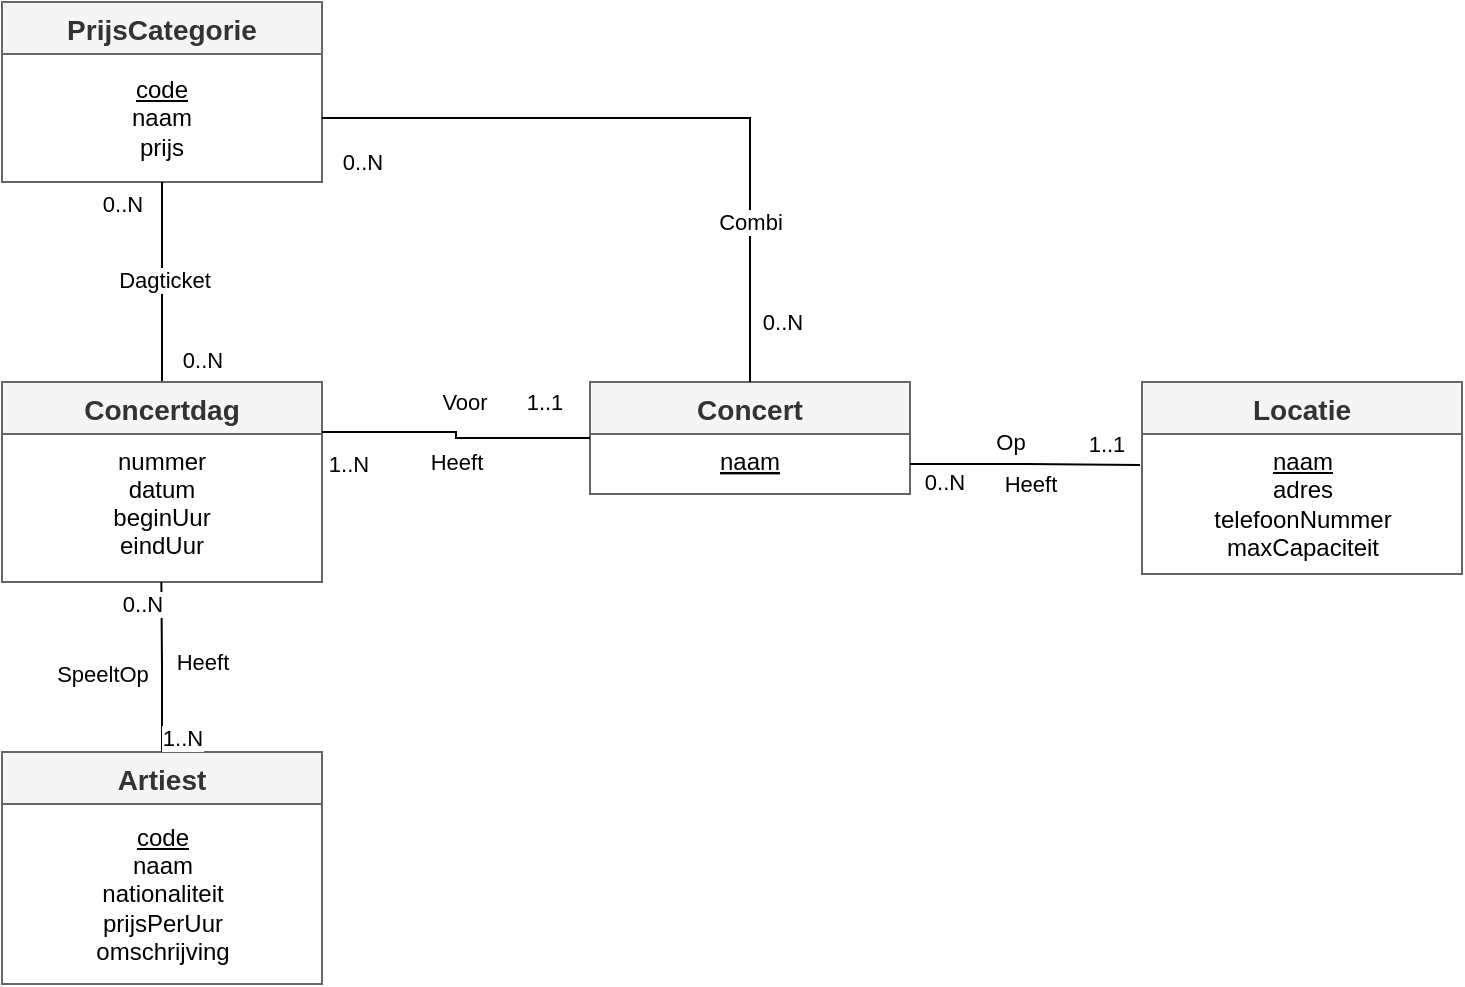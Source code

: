 <mxfile version="22.0.2" type="device">
  <diagram name="Page-1" id="cJQEnlbzoLpDJYmZ8Dfe">
    <mxGraphModel dx="1036" dy="614" grid="1" gridSize="10" guides="1" tooltips="1" connect="1" arrows="1" fold="1" page="1" pageScale="1" pageWidth="827" pageHeight="1169" math="0" shadow="0">
      <root>
        <mxCell id="0" />
        <mxCell id="1" parent="0" />
        <mxCell id="lzu95AISXospRRm5H2qa-20" value="PrijsCategorie" style="swimlane;fontStyle=1;childLayout=stackLayout;horizontal=1;startSize=26;horizontalStack=0;resizeParent=1;resizeParentMax=0;resizeLast=0;collapsible=1;marginBottom=0;align=center;fontSize=14;strokeColor=#666666;fillColor=#f5f5f5;fontColor=#333333;" parent="1" vertex="1">
          <mxGeometry x="40" y="210" width="160" height="90" as="geometry" />
        </mxCell>
        <mxCell id="lzu95AISXospRRm5H2qa-22" value="&lt;u&gt;code&lt;/u&gt;&lt;br&gt;naam&lt;br&gt;prijs" style="text;html=1;strokeColor=none;fillColor=none;align=center;verticalAlign=middle;whiteSpace=wrap;rounded=0;" parent="lzu95AISXospRRm5H2qa-20" vertex="1">
          <mxGeometry y="26" width="160" height="64" as="geometry" />
        </mxCell>
        <mxCell id="lzu95AISXospRRm5H2qa-39" style="edgeStyle=orthogonalEdgeStyle;rounded=0;orthogonalLoop=1;jettySize=auto;html=1;exitX=0.5;exitY=0;exitDx=0;exitDy=0;entryX=0.5;entryY=1;entryDx=0;entryDy=0;endArrow=none;endFill=0;" parent="1" source="lzu95AISXospRRm5H2qa-23" target="lzu95AISXospRRm5H2qa-22" edge="1">
          <mxGeometry relative="1" as="geometry" />
        </mxCell>
        <mxCell id="lzu95AISXospRRm5H2qa-40" value="0..N" style="edgeLabel;html=1;align=center;verticalAlign=middle;resizable=0;points=[];" parent="lzu95AISXospRRm5H2qa-39" vertex="1" connectable="0">
          <mxGeometry x="0.786" y="2" relative="1" as="geometry">
            <mxPoint x="-18" as="offset" />
          </mxGeometry>
        </mxCell>
        <mxCell id="lzu95AISXospRRm5H2qa-41" value="0..N" style="edgeLabel;html=1;align=center;verticalAlign=middle;resizable=0;points=[];" parent="lzu95AISXospRRm5H2qa-39" vertex="1" connectable="0">
          <mxGeometry x="-0.774" y="2" relative="1" as="geometry">
            <mxPoint x="22" as="offset" />
          </mxGeometry>
        </mxCell>
        <mxCell id="lzu95AISXospRRm5H2qa-42" value="Dagticket" style="edgeLabel;html=1;align=center;verticalAlign=middle;resizable=0;points=[];" parent="lzu95AISXospRRm5H2qa-39" vertex="1" connectable="0">
          <mxGeometry x="0.016" y="-1" relative="1" as="geometry">
            <mxPoint as="offset" />
          </mxGeometry>
        </mxCell>
        <mxCell id="lzu95AISXospRRm5H2qa-23" value="Concertdag" style="swimlane;fontStyle=1;childLayout=stackLayout;horizontal=1;startSize=26;horizontalStack=0;resizeParent=1;resizeParentMax=0;resizeLast=0;collapsible=1;marginBottom=0;align=center;fontSize=14;strokeColor=#666666;fillColor=#f5f5f5;fontColor=#333333;" parent="1" vertex="1">
          <mxGeometry x="40" y="400" width="160" height="100" as="geometry" />
        </mxCell>
        <mxCell id="lzu95AISXospRRm5H2qa-24" value="nummer&#xa;datum&#xa;beginUur&#xa;eindUur" style="text;strokeColor=none;fillColor=none;spacingLeft=4;spacingRight=4;overflow=hidden;rotatable=0;points=[[0,0.5],[1,0.5]];portConstraint=eastwest;fontSize=12;align=center;" parent="lzu95AISXospRRm5H2qa-23" vertex="1">
          <mxGeometry y="26" width="160" height="74" as="geometry" />
        </mxCell>
        <mxCell id="lzu95AISXospRRm5H2qa-25" value="Concert" style="swimlane;fontStyle=1;childLayout=stackLayout;horizontal=1;startSize=26;horizontalStack=0;resizeParent=1;resizeParentMax=0;resizeLast=0;collapsible=1;marginBottom=0;align=center;fontSize=14;strokeColor=#666666;fillColor=#f5f5f5;fontColor=#333333;" parent="1" vertex="1">
          <mxGeometry x="334" y="400" width="160" height="56" as="geometry" />
        </mxCell>
        <mxCell id="lzu95AISXospRRm5H2qa-26" value="naam" style="text;strokeColor=none;fillColor=none;spacingLeft=4;spacingRight=4;overflow=hidden;rotatable=0;points=[[0,0.5],[1,0.5]];portConstraint=eastwest;fontSize=12;align=center;fontStyle=4" parent="lzu95AISXospRRm5H2qa-25" vertex="1">
          <mxGeometry y="26" width="160" height="30" as="geometry" />
        </mxCell>
        <mxCell id="lzu95AISXospRRm5H2qa-27" value="Artiest" style="swimlane;fontStyle=1;childLayout=stackLayout;horizontal=1;startSize=26;horizontalStack=0;resizeParent=1;resizeParentMax=0;resizeLast=0;collapsible=1;marginBottom=0;align=center;fontSize=14;strokeColor=#666666;fillColor=#f5f5f5;fontColor=#333333;" parent="1" vertex="1">
          <mxGeometry x="40" y="585" width="160" height="116" as="geometry" />
        </mxCell>
        <mxCell id="lzu95AISXospRRm5H2qa-29" value="&lt;u&gt;code&lt;/u&gt;&lt;br&gt;naam&lt;br&gt;nationaliteit&lt;br&gt;prijsPerUur&lt;br&gt;omschrijving" style="text;html=1;align=center;verticalAlign=middle;resizable=0;points=[];autosize=1;strokeColor=none;fillColor=none;" parent="lzu95AISXospRRm5H2qa-27" vertex="1">
          <mxGeometry y="26" width="160" height="90" as="geometry" />
        </mxCell>
        <mxCell id="lzu95AISXospRRm5H2qa-30" value="Locatie" style="swimlane;fontStyle=1;childLayout=stackLayout;horizontal=1;startSize=26;horizontalStack=0;resizeParent=1;resizeParentMax=0;resizeLast=0;collapsible=1;marginBottom=0;align=center;fontSize=14;strokeColor=#666666;fillColor=#f5f5f5;fontColor=#333333;" parent="1" vertex="1">
          <mxGeometry x="610" y="400" width="160" height="96" as="geometry" />
        </mxCell>
        <mxCell id="lzu95AISXospRRm5H2qa-33" value="&lt;u&gt;naam&lt;/u&gt;&lt;br&gt;adres&lt;br&gt;telefoonNummer&lt;br&gt;maxCapaciteit" style="text;html=1;align=center;verticalAlign=middle;resizable=0;points=[];autosize=1;strokeColor=none;fillColor=none;" parent="lzu95AISXospRRm5H2qa-30" vertex="1">
          <mxGeometry y="26" width="160" height="70" as="geometry" />
        </mxCell>
        <mxCell id="lzu95AISXospRRm5H2qa-34" style="edgeStyle=orthogonalEdgeStyle;rounded=0;orthogonalLoop=1;jettySize=auto;html=1;exitX=0.5;exitY=0;exitDx=0;exitDy=0;entryX=0.498;entryY=1;entryDx=0;entryDy=0;entryPerimeter=0;endArrow=none;endFill=0;" parent="1" source="lzu95AISXospRRm5H2qa-27" target="lzu95AISXospRRm5H2qa-24" edge="1">
          <mxGeometry relative="1" as="geometry" />
        </mxCell>
        <mxCell id="lzu95AISXospRRm5H2qa-35" value="0..N" style="edgeLabel;html=1;align=center;verticalAlign=middle;resizable=0;points=[];" parent="lzu95AISXospRRm5H2qa-34" vertex="1" connectable="0">
          <mxGeometry x="0.875" relative="1" as="geometry">
            <mxPoint x="-10" y="5" as="offset" />
          </mxGeometry>
        </mxCell>
        <mxCell id="lzu95AISXospRRm5H2qa-36" value="1..N" style="edgeLabel;html=1;align=center;verticalAlign=middle;resizable=0;points=[];" parent="lzu95AISXospRRm5H2qa-34" vertex="1" connectable="0">
          <mxGeometry x="-0.835" y="1" relative="1" as="geometry">
            <mxPoint x="11" as="offset" />
          </mxGeometry>
        </mxCell>
        <mxCell id="lzu95AISXospRRm5H2qa-37" value="Heeft" style="edgeLabel;html=1;align=center;verticalAlign=middle;resizable=0;points=[];" parent="lzu95AISXospRRm5H2qa-34" vertex="1" connectable="0">
          <mxGeometry x="-0.053" relative="1" as="geometry">
            <mxPoint x="20" y="-5" as="offset" />
          </mxGeometry>
        </mxCell>
        <mxCell id="lzu95AISXospRRm5H2qa-38" value="SpeeltOp" style="edgeLabel;html=1;align=center;verticalAlign=middle;resizable=0;points=[];" parent="lzu95AISXospRRm5H2qa-34" vertex="1" connectable="0">
          <mxGeometry x="-0.07" relative="1" as="geometry">
            <mxPoint x="-30" as="offset" />
          </mxGeometry>
        </mxCell>
        <mxCell id="lzu95AISXospRRm5H2qa-43" style="edgeStyle=orthogonalEdgeStyle;rounded=0;orthogonalLoop=1;jettySize=auto;html=1;exitX=1;exitY=0.25;exitDx=0;exitDy=0;entryX=0;entryY=0.5;entryDx=0;entryDy=0;endArrow=none;endFill=0;" parent="1" source="lzu95AISXospRRm5H2qa-23" target="lzu95AISXospRRm5H2qa-25" edge="1">
          <mxGeometry relative="1" as="geometry" />
        </mxCell>
        <mxCell id="lzu95AISXospRRm5H2qa-44" value="1..N" style="edgeLabel;html=1;align=center;verticalAlign=middle;resizable=0;points=[];" parent="lzu95AISXospRRm5H2qa-43" vertex="1" connectable="0">
          <mxGeometry x="-0.809" relative="1" as="geometry">
            <mxPoint y="16" as="offset" />
          </mxGeometry>
        </mxCell>
        <mxCell id="lzu95AISXospRRm5H2qa-45" value="1..1" style="edgeLabel;html=1;align=center;verticalAlign=middle;resizable=0;points=[];" parent="lzu95AISXospRRm5H2qa-43" vertex="1" connectable="0">
          <mxGeometry x="0.666" y="1" relative="1" as="geometry">
            <mxPoint y="-17" as="offset" />
          </mxGeometry>
        </mxCell>
        <mxCell id="lzu95AISXospRRm5H2qa-46" value="Voor" style="edgeLabel;html=1;align=center;verticalAlign=middle;resizable=0;points=[];" parent="lzu95AISXospRRm5H2qa-43" vertex="1" connectable="0">
          <mxGeometry x="-0.144" y="2" relative="1" as="geometry">
            <mxPoint x="12" y="-13" as="offset" />
          </mxGeometry>
        </mxCell>
        <mxCell id="lzu95AISXospRRm5H2qa-47" value="Heeft" style="edgeLabel;html=1;align=center;verticalAlign=middle;resizable=0;points=[];" parent="lzu95AISXospRRm5H2qa-43" vertex="1" connectable="0">
          <mxGeometry x="0.022" relative="1" as="geometry">
            <mxPoint y="12" as="offset" />
          </mxGeometry>
        </mxCell>
        <mxCell id="lzu95AISXospRRm5H2qa-48" style="edgeStyle=orthogonalEdgeStyle;rounded=0;orthogonalLoop=1;jettySize=auto;html=1;exitX=1;exitY=0.5;exitDx=0;exitDy=0;entryX=-0.006;entryY=0.221;entryDx=0;entryDy=0;entryPerimeter=0;endArrow=none;endFill=0;" parent="1" source="lzu95AISXospRRm5H2qa-26" target="lzu95AISXospRRm5H2qa-33" edge="1">
          <mxGeometry relative="1" as="geometry" />
        </mxCell>
        <mxCell id="lzu95AISXospRRm5H2qa-49" value="0..N" style="edgeLabel;html=1;align=center;verticalAlign=middle;resizable=0;points=[];" parent="lzu95AISXospRRm5H2qa-48" vertex="1" connectable="0">
          <mxGeometry x="-0.77" y="1" relative="1" as="geometry">
            <mxPoint x="3" y="10" as="offset" />
          </mxGeometry>
        </mxCell>
        <mxCell id="lzu95AISXospRRm5H2qa-50" value="1..1" style="edgeLabel;html=1;align=center;verticalAlign=middle;resizable=0;points=[];" parent="lzu95AISXospRRm5H2qa-48" vertex="1" connectable="0">
          <mxGeometry x="0.693" y="-2" relative="1" as="geometry">
            <mxPoint y="-13" as="offset" />
          </mxGeometry>
        </mxCell>
        <mxCell id="lzu95AISXospRRm5H2qa-51" value="Op" style="edgeLabel;html=1;align=center;verticalAlign=middle;resizable=0;points=[];" parent="lzu95AISXospRRm5H2qa-48" vertex="1" connectable="0">
          <mxGeometry x="-0.138" y="1" relative="1" as="geometry">
            <mxPoint y="-10" as="offset" />
          </mxGeometry>
        </mxCell>
        <mxCell id="lzu95AISXospRRm5H2qa-52" value="Heeft" style="edgeLabel;html=1;align=center;verticalAlign=middle;resizable=0;points=[];" parent="lzu95AISXospRRm5H2qa-48" vertex="1" connectable="0">
          <mxGeometry x="0.044" relative="1" as="geometry">
            <mxPoint y="9" as="offset" />
          </mxGeometry>
        </mxCell>
        <mxCell id="lzu95AISXospRRm5H2qa-53" style="edgeStyle=orthogonalEdgeStyle;rounded=0;orthogonalLoop=1;jettySize=auto;html=1;exitX=1;exitY=0.5;exitDx=0;exitDy=0;entryX=0.5;entryY=0;entryDx=0;entryDy=0;endArrow=none;endFill=0;" parent="1" source="lzu95AISXospRRm5H2qa-22" target="lzu95AISXospRRm5H2qa-25" edge="1">
          <mxGeometry relative="1" as="geometry" />
        </mxCell>
        <mxCell id="lzu95AISXospRRm5H2qa-54" value="0..N" style="edgeLabel;html=1;align=center;verticalAlign=middle;resizable=0;points=[];" parent="lzu95AISXospRRm5H2qa-53" vertex="1" connectable="0">
          <mxGeometry x="0.905" y="-2" relative="1" as="geometry">
            <mxPoint x="18" y="-14" as="offset" />
          </mxGeometry>
        </mxCell>
        <mxCell id="lzu95AISXospRRm5H2qa-55" value="0..N" style="edgeLabel;html=1;align=center;verticalAlign=middle;resizable=0;points=[];" parent="lzu95AISXospRRm5H2qa-53" vertex="1" connectable="0">
          <mxGeometry x="-0.812" y="1" relative="1" as="geometry">
            <mxPoint x="-13" y="23" as="offset" />
          </mxGeometry>
        </mxCell>
        <mxCell id="lzu95AISXospRRm5H2qa-56" value="Combi" style="edgeLabel;html=1;align=center;verticalAlign=middle;resizable=0;points=[];" parent="lzu95AISXospRRm5H2qa-53" vertex="1" connectable="0">
          <mxGeometry x="0.397" y="2" relative="1" as="geometry">
            <mxPoint x="-2" y="24" as="offset" />
          </mxGeometry>
        </mxCell>
      </root>
    </mxGraphModel>
  </diagram>
</mxfile>
